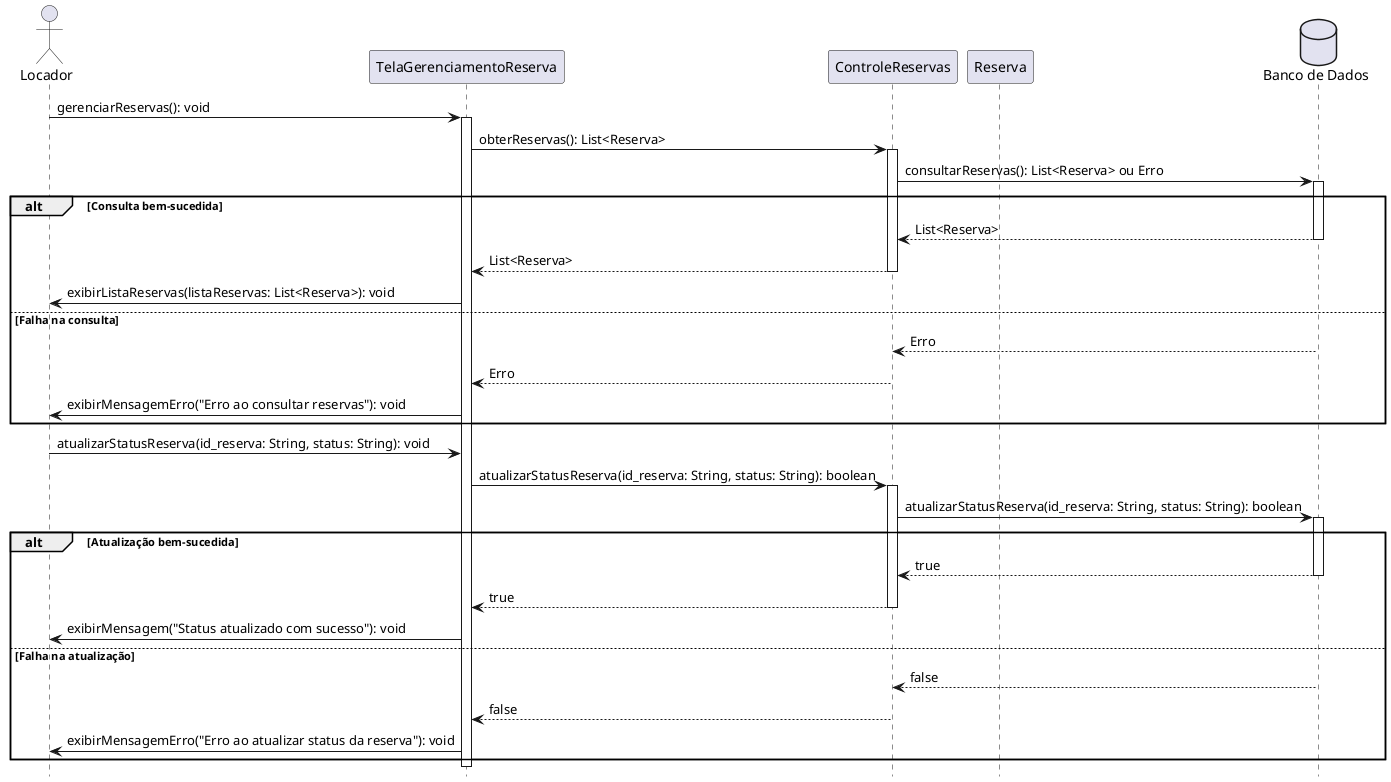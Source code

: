 @startuml "Gerenciar Reservas"
hide footbox

actor Locador as locador
participant "TelaGerenciamentoReserva" as tela_gerenciamento
participant "ControleReservas" as controle_reservas
participant "Reserva" as reserva
database "Banco de Dados" as bd

' Fluxo para obter reservas
locador -> tela_gerenciamento: gerenciarReservas(): void
activate tela_gerenciamento
tela_gerenciamento -> controle_reservas: obterReservas(): List<Reserva>
activate controle_reservas

controle_reservas -> bd: consultarReservas(): List<Reserva> ou Erro
activate bd

alt Consulta bem-sucedida
    bd --> controle_reservas: List<Reserva>
    deactivate bd

    controle_reservas --> tela_gerenciamento: List<Reserva>
    deactivate controle_reservas

    tela_gerenciamento -> locador: exibirListaReservas(listaReservas: List<Reserva>): void
else Falha na consulta
    bd --> controle_reservas: Erro
    deactivate bd

    controle_reservas --> tela_gerenciamento: Erro
    deactivate controle_reservas

    tela_gerenciamento -> locador: exibirMensagemErro("Erro ao consultar reservas"): void
end

' Fluxo para atualizar status de reserva
locador -> tela_gerenciamento: atualizarStatusReserva(id_reserva: String, status: String): void
tela_gerenciamento -> controle_reservas: atualizarStatusReserva(id_reserva: String, status: String): boolean
activate controle_reservas

controle_reservas -> bd: atualizarStatusReserva(id_reserva: String, status: String): boolean
activate bd

alt Atualização bem-sucedida
    bd --> controle_reservas: true
    deactivate bd

    controle_reservas --> tela_gerenciamento: true
    deactivate controle_reservas

    tela_gerenciamento -> locador: exibirMensagem("Status atualizado com sucesso"): void
else Falha na atualização
    bd --> controle_reservas: false
    deactivate bd

    controle_reservas --> tela_gerenciamento: false
    deactivate controle_reservas

    tela_gerenciamento -> locador: exibirMensagemErro("Erro ao atualizar status da reserva"): void
end

deactivate tela_gerenciamento

@enduml
